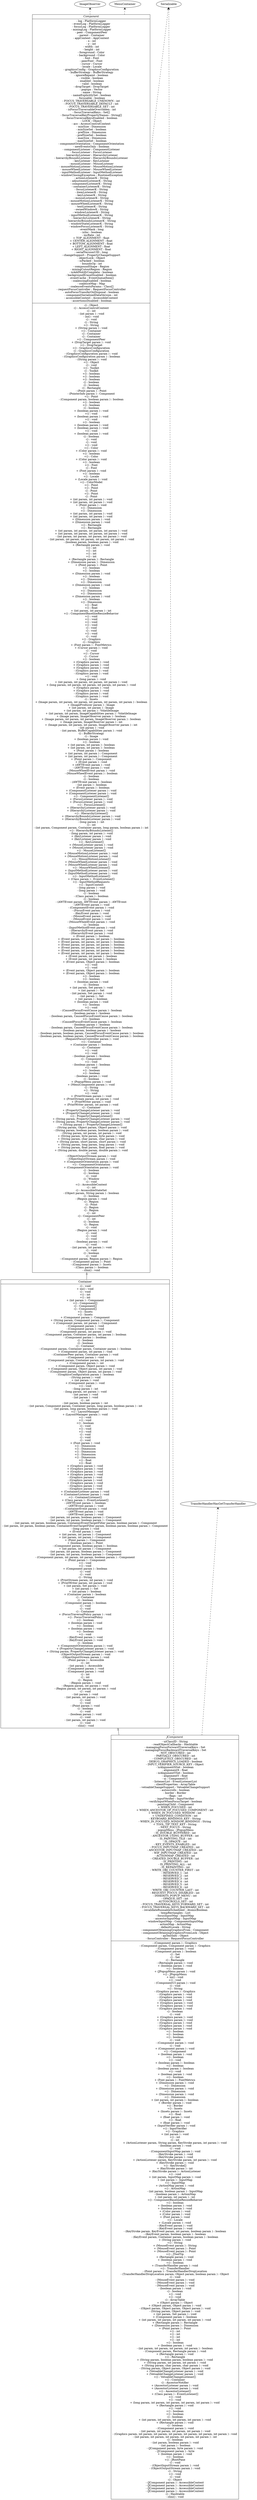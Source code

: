 digraph uml{rankdir=BT;




Component[shape = "record",label=<{ <i>Component</i>|- log : PlatformLogger<br/>- eventLog : PlatformLogger<br/>- focusLog : PlatformLogger<br/>- mixingLog : PlatformLogger<br/>- peer : ComponentPeer<br/>- parent : Container<br/>- appContext : AppContext<br/>- x : int<br/>- y : int<br/>- width : int<br/>- height : int<br/>- foreground : Color<br/>- background : Color<br/>- font : Font<br/>- peerFont : Font<br/>- cursor : Cursor<br/>- locale : Locale<br/>- graphicsConfig : GraphicsConfiguration<br/>- bufferStrategy : BufferStrategy<br/>- ignoreRepaint : boolean<br/>- visible : boolean<br/>- enabled : boolean<br/>- valid : boolean<br/>- dropTarget : DropTarget<br/>- popups : Vector<br/>- name : String<br/>- nameExplicitlySet : boolean<br/>- focusable : boolean<br/>- FOCUS_TRAVERSABLE_UNKNOWN : int<br/>- FOCUS_TRAVERSABLE_DEFAULT : int<br/>- FOCUS_TRAVERSABLE_SET : int<br/>- isFocusTraversableOverridden : int<br/>- focusTraversalKeys : Set[]<br/>- focusTraversalKeyPropertyNames : String[]<br/>- focusTraversalKeysEnabled : boolean<br/>- LOCK : Object<br/>- acc : AccessControlContext<br/>- minSize : Dimension<br/>- minSizeSet : boolean<br/>- prefSize : Dimension<br/>- prefSizeSet : boolean<br/>- maxSize : Dimension<br/>- maxSizeSet : boolean<br/>- componentOrientation : ComponentOrientation<br/>- newEventsOnly : boolean<br/>- componentListener : ComponentListener<br/>- focusListener : FocusListener<br/>- hierarchyListener : HierarchyListener<br/>- hierarchyBoundsListener : HierarchyBoundsListener<br/>- keyListener : KeyListener<br/>- mouseListener : MouseListener<br/>- mouseMotionListener : MouseMotionListener<br/>- mouseWheelListener : MouseWheelListener<br/>- inputMethodListener : InputMethodListener<br/>- windowClosingException : RuntimeException<br/>- actionListenerK : String<br/>- adjustmentListenerK : String<br/>- componentListenerK : String<br/>- containerListenerK : String<br/>- focusListenerK : String<br/>- itemListenerK : String<br/>- keyListenerK : String<br/>- mouseListenerK : String<br/>- mouseMotionListenerK : String<br/>- mouseWheelListenerK : String<br/>- textListenerK : String<br/>- ownedWindowK : String<br/>- windowListenerK : String<br/>- inputMethodListenerK : String<br/>- hierarchyListenerK : String<br/>- hierarchyBoundsListenerK : String<br/>- windowStateListenerK : String<br/>- windowFocusListenerK : String<br/>- eventMask : long<br/>- isInc : boolean<br/>- incRate : int<br/>+ TOP_ALIGNMENT : float<br/>+ CENTER_ALIGNMENT : float<br/>+ BOTTOM_ALIGNMENT : float<br/>+ LEFT_ALIGNMENT : float<br/>+ RIGHT_ALIGNMENT : float<br/>- serialVersionUID : long<br/>- changeSupport : PropertyChangeSupport<br/>- objectLock : Object<br/>- isPacked : boolean<br/>- boundsOp : int<br/>- compoundShape : Region<br/>- mixingCutoutRegion : Region<br/>- isAddNotifyComplete : boolean<br/>- backgroundEraseDisabled : boolean<br/>- eventCache : EventQueueItem[]<br/>- coalescingEnabled : boolean<br/>- coalesceMap : Map<br/>- coalesceEventsParams : Class[]<br/>- requestFocusController : RequestFocusController<br/>- autoFocusTransferOnDisposal : boolean<br/>- componentSerializedDataVersion : int<br/>- accessibleContext : AccessibleContext<br/>- assertionsDisabled : boolean<br/>|-() : Object<br/>-() : AccessControlContext<br/>-() : int<br/>- (int param ) : void<br/>- ini() : void<br/>-() : void<br/>-() : String<br/>+() : String<br/>+ (String param ) : void<br/>+() : Container<br/>-() : Container<br/>-() : Container<br/>+() : ComponentPeer<br/>+ (DropTarget param ) : void<br/>+() : DropTarget<br/>+() : GraphicsConfiguration<br/>-() : GraphicsConfiguration<br/>- (GraphicsConfiguration param ) : void<br/>- (GraphicsConfiguration param ) : boolean<br/>- (String param ) : void<br/>+() : Object<br/>-() : void<br/>+() : Toolkit<br/>-() : Toolkit<br/>+() : boolean<br/>+() : boolean<br/>+() : boolean<br/>-() : boolean<br/>-() : boolean<br/>-() : Rectangle<br/>- (Point param ) : Point<br/>- (PointerInfo param ) : Component<br/>+() : Point<br/>- (Component param, boolean param ) : boolean<br/>+() : boolean<br/>+() : boolean<br/>-() : boolean<br/>+ (boolean param ) : void<br/>+() : void<br/>+ (boolean param ) : void<br/>+() : void<br/>+() : boolean<br/>+ (boolean param ) : void<br/>+ (boolean param ) : void<br/>+() : void<br/>+ (boolean param ) : void<br/>-() : boolean<br/>-() : void<br/>-() : void<br/>+() : void<br/>+() : Color<br/>+ (Color param ) : void<br/>+() : boolean<br/>+() : Color<br/>+ (Color param ) : void<br/>+() : boolean<br/>+() : Font<br/>-() : Font<br/>+ (Font param ) : void<br/>+() : boolean<br/>+() : Locale<br/>+ (Locale param ) : void<br/>+() : ColorModel<br/>+() : Point<br/>+() : Point<br/>-() : Point<br/>+() : Point<br/>-() : Point<br/>+ (int param, int param ) : void<br/>+ (int param, int param ) : void<br/>+ (Point param ) : void<br/>+() : Dimension<br/>+() : Dimension<br/>+ (int param, int param ) : void<br/>+ (int param, int param ) : void<br/>+ (Dimension param ) : void<br/>+ (Dimension param ) : void<br/>+() : Rectangle<br/>+() : Rectangle<br/>+ (int param, int param, int param, int param ) : void<br/>+ (int param, int param, int param, int param ) : void<br/>- (int param, int param, int param, int param ) : void<br/>- (int param, int param, int param, int param, int param ) : void<br/>- (boolean param, boolean param ) : void<br/>+ (Rectangle param ) : void<br/>+() : int<br/>+() : int<br/>+() : int<br/>+() : int<br/>+ (Rectangle param ) : Rectangle<br/>+ (Dimension param ) : Dimension<br/>+ (Point param ) : Point<br/>+() : boolean<br/>+() : boolean<br/>+ (Dimension param ) : void<br/>+() : boolean<br/>+() : Dimension<br/>+() : Dimension<br/>+ (Dimension param ) : void<br/>+() : boolean<br/>+() : Dimension<br/>+() : Dimension<br/>+ (Dimension param ) : void<br/>+() : boolean<br/>+() : Dimension<br/>+() : float<br/>+() : float<br/>+ (int param, int param ) : int<br/>+() : ComponentBaselineResizeBehavior<br/>+() : void<br/>+() : void<br/>+() : void<br/>+() : void<br/>-() : void<br/>-() : void<br/>+() : void<br/>-() : void<br/>+() : Graphics<br/>-() : Graphics<br/>+ (Font param ) : FontMetrics<br/>+ (Cursor param ) : void<br/>-() : void<br/>+() : Cursor<br/>-() : Cursor<br/>+() : boolean<br/>+ (Graphics param ) : void<br/>+ (Graphics param ) : void<br/>+ (Graphics param ) : void<br/>- (Graphics param ) : void<br/>- (Graphics param ) : void<br/>+() : void<br/>+ (long param ) : void<br/>+ (int param, int param, int param, int param ) : void<br/>+ (long param, int param, int param, int param, int param ) : void<br/>+ (Graphics param ) : void<br/>+ (Graphics param ) : void<br/>- (Graphics param ) : void<br/>- (Graphics param ) : void<br/>-() : Insets<br/>+ (Image param, int param, int param, int param, int param, int param ) : boolean<br/>+ (ImageProducer param ) : Image<br/>+ (int param, int param ) : Image<br/>+ (int param, int param ) : VolatileImage<br/>+ (int param, int param, ImageCapabilities param ) : VolatileImage<br/>+ (Image param, ImageObserver param ) : boolean<br/>+ (Image param, int param, int param, ImageObserver param ) : boolean<br/>+ (Image param, ImageObserver param ) : int<br/>+ (Image param, int param, int param, ImageObserver param ) : int<br/>- (int param ) : void<br/>- (int param, BufferCapabilities param ) : void<br/>-() : BufferStrategy<br/>-() : Image<br/>+ (boolean param ) : void<br/>+() : boolean<br/>+ (int param, int param ) : boolean<br/>+ (int param, int param ) : boolean<br/>+ (Point param ) : boolean<br/>+ (int param, int param ) : Component<br/>+ (int param, int param ) : Component<br/>+ (Point param ) : Component<br/>+ (Event param ) : void<br/>+ (AWTEvent param ) : void<br/>- (AWTEvent param ) : void<br/>- (MouseWheelEvent param ) : void<br/>- (MouseWheelEvent param ) : boolean<br/>-() : boolean<br/>-() : boolean<br/>- (AWTEvent param ) : boolean<br/>- (int param ) : boolean<br/>+ (Event param ) : boolean<br/>+ (ComponentListener param ) : void<br/>+ (ComponentListener param ) : void<br/>+() : ComponentListener[]<br/>+ (FocusListener param ) : void<br/>+ (FocusListener param ) : void<br/>+() : FocusListener[]<br/>+ (HierarchyListener param ) : void<br/>+ (HierarchyListener param ) : void<br/>+() : HierarchyListener[]<br/>+ (HierarchyBoundsListener param ) : void<br/>+ (HierarchyBoundsListener param ) : void<br/>- (long param ) : int<br/>-() : int<br/>- (int param, Component param, Container param, long param, boolean param ) : int<br/>+() : HierarchyBoundsListener[]<br/>- (long param, int param ) : void<br/>+ (KeyListener param ) : void<br/>+ (KeyListener param ) : void<br/>+() : KeyListener[]<br/>+ (MouseListener param ) : void<br/>+ (MouseListener param ) : void<br/>+() : MouseListener[]<br/>+ (MouseMotionListener param ) : void<br/>+ (MouseMotionListener param ) : void<br/>+() : MouseMotionListener[]<br/>+ (MouseWheelListener param ) : void<br/>+ (MouseWheelListener param ) : void<br/>+() : MouseWheelListener[]<br/>+ (InputMethodListener param ) : void<br/>+ (InputMethodListener param ) : void<br/>+() : InputMethodListener[]<br/>+ (Class param ) : EventListener[]<br/>+() : InputMethodRequests<br/>+() : InputContext<br/>- (long param ) : void<br/>- (long param ) : void<br/>-() : boolean<br/>- (Class param ) : boolean<br/>-() : boolean<br/>- (AWTEvent param, AWTEvent param ) : AWTEvent<br/>- (AWTEvent param ) : void<br/>- (ComponentEvent param ) : void<br/>- (FocusEvent param ) : void<br/>- (KeyEvent param ) : void<br/>- (MouseEvent param ) : void<br/>- (MouseEvent param ) : void<br/>- (MouseWheelEvent param ) : void<br/>-() : boolean<br/>- (InputMethodEvent param ) : void<br/>- (HierarchyEvent param ) : void<br/>- (HierarchyEvent param ) : void<br/>+ (Event param ) : boolean<br/>+ (Event param, int param, int param ) : boolean<br/>+ (Event param, int param, int param ) : boolean<br/>+ (Event param, int param, int param ) : boolean<br/>+ (Event param, int param, int param ) : boolean<br/>+ (Event param, int param, int param ) : boolean<br/>+ (Event param, int param, int param ) : boolean<br/>+ (Event param, int param ) : boolean<br/>+ (Event param, int param ) : boolean<br/>+ (Event param, Object param ) : boolean<br/>+() : void<br/>+() : void<br/>+ (Event param, Object param ) : boolean<br/>+ (Event param, Object param ) : boolean<br/>+() : boolean<br/>+() : boolean<br/>+ (boolean param ) : void<br/>-() : boolean<br/>+ (int param, Set param ) : void<br/>+ (int param ) : Set<br/>- (int param, Set param ) : void<br/>- (int param ) : Set<br/>+ (int param ) : boolean<br/>+ (boolean param ) : void<br/>+() : boolean<br/>+() : void<br/>- (CausedFocusEventCause param ) : boolean<br/>- (boolean param ) : boolean<br/>- (boolean param, CausedFocusEventCause param ) : boolean<br/>+() : boolean<br/>- (CausedFocusEventCause param ) : boolean<br/>- (boolean param ) : boolean<br/>- (boolean param, CausedFocusEventCause param ) : boolean<br/>- (boolean param, boolean param ) : boolean<br/>- (boolean param, boolean param, CausedFocusEventCause param ) : boolean<br/>- (boolean param, boolean param, CausedFocusEventCause param ) : boolean<br/>- (RequestFocusController param ) : void<br/>+() : Container<br/>+ (Container param ) : boolean<br/>-() : Container<br/>+() : void<br/>+() : void<br/>- (boolean param ) : boolean<br/>-() : Component<br/>+() : void<br/>- (boolean param ) : boolean<br/>+() : void<br/>+() : boolean<br/>+() : boolean<br/>- (boolean param ) : void<br/>-() : boolean<br/>+ (PopupMenu param ) : void<br/>+ (MenuComponent param ) : void<br/>-() : String<br/>+() : String<br/>+() : void<br/>+ (PrintStream param ) : void<br/>+ (PrintStream param, int param ) : void<br/>+ (PrintWriter param ) : void<br/>+ (PrintWriter param, int param ) : void<br/>-() : Container<br/>+ (PropertyChangeListener param ) : void<br/>+ (PropertyChangeListener param ) : void<br/>+() : PropertyChangeListener[]<br/>+ (String param, PropertyChangeListener param ) : void<br/>+ (String param, PropertyChangeListener param ) : void<br/>+ (String param ) : PropertyChangeListener[]<br/>- (String param, Object param, Object param ) : void<br/>- (String param, boolean param, boolean param ) : void<br/>- (String param, int param, int param ) : void<br/>+ (String param, byte param, byte param ) : void<br/>+ (String param, char param, char param ) : void<br/>+ (String param, short param, short param ) : void<br/>+ (String param, long param, long param ) : void<br/>+ (String param, float param, float param ) : void<br/>+ (String param, double param, double param ) : void<br/>-() : void<br/>- (ObjectOutputStream param ) : void<br/>- (ObjectInputStream param ) : void<br/>+ (ComponentOrientation param ) : void<br/>+() : ComponentOrientation<br/>+ (ComponentOrientation param ) : void<br/>-() : boolean<br/>-() : boolean<br/>-() : void<br/>-() : Window<br/>-() : void<br/>+() : AccessibleContext<br/>-() : int<br/>-() : AccessibleStateSet<br/>- (Object param, String param ) : boolean<br/>-() : boolean<br/>- (Region param ) : void<br/>-() : Region<br/>-() : Point<br/>-() : Region<br/>-() : Region<br/>-() : int<br/>-() : ComponentPeer<br/>-() : int<br/>-() : boolean<br/>-() : Region<br/>-() : void<br/>- (Region param ) : void<br/>-() : void<br/>-() : void<br/>-() : void<br/>- (boolean param ) : void<br/>-() : void<br/>- (int param, int param ) : void<br/>-() : void<br/>-() : boolean<br/>-() : void<br/>- (Component param, Region param ) : Region<br/>- (Component param ) : Point<br/>- (Component param ) : Insets<br/>- (Class param ) : boolean<br/>- clini() : void<br/>}>];
Container[shape = "record",label=<{ Container|-() : void<br/>+ ini() : void<br/>-() : void<br/>+() : int<br/>+() : int<br/>+ (int param ) : Component<br/>+() : Component[]<br/>-() : Component[]<br/>-() : Component[]<br/>+() : Insets<br/>+() : Insets<br/>+ (Component param ) : Component<br/>+ (String param, Component param ) : Component<br/>+ (Component param, int param ) : Component<br/>- (Component param ) : void<br/>- (Component param ) : void<br/>- (Component param, int param ) : void<br/>- (Component param, Container param, int param ) : boolean<br/>- (Component param ) : boolean<br/>-() : boolean<br/>-() : boolean<br/>-() : Container<br/>- (Component param, Container param, Container param ) : boolean<br/>+ (Component param, int param ) : void<br/>- (ContainerPeer param, Container param ) : void<br/>- (Component param ) : void<br/>- (Component param, Container param, int param ) : void<br/>+ (Component param ) : int<br/>+ (Component param, Object param ) : void<br/>+ (Component param, Object param, int param ) : void<br/>- (Component param, Object param, int param ) : void<br/>- (GraphicsConfiguration param ) : boolean<br/>- (String param ) : void<br/>+ (int param ) : void<br/>+ (Component param ) : void<br/>+() : void<br/>- (long param ) : int<br/>- (long param, int param ) : void<br/>- (int param ) : void<br/>- (int param ) : void<br/>-() : int<br/>- (int param, boolean param ) : int<br/>- (int param, Component param, Container param, long param, boolean param ) : int<br/>- (int param, long param, boolean param ) : void<br/>+() : LayoutManager<br/>+ (LayoutManager param ) : void<br/>+() : void<br/>+() : void<br/>+() : boolean<br/>-() : void<br/>+() : void<br/>+() : void<br/>-() : void<br/>-() : void<br/>-() : void<br/>+ (Font param ) : void<br/>+() : Dimension<br/>+() : Dimension<br/>+() : Dimension<br/>+() : Dimension<br/>+() : Dimension<br/>+() : float<br/>+() : float<br/>+ (Graphics param ) : void<br/>+ (Graphics param ) : void<br/>+ (Graphics param ) : void<br/>+ (Graphics param ) : void<br/>- (Graphics param ) : void<br/>- (Graphics param ) : void<br/>+ (Graphics param ) : void<br/>- (Graphics param ) : void<br/>- (Graphics param ) : void<br/>+ (ContainerListener param ) : void<br/>+ (ContainerListener param ) : void<br/>+() : ContainerListener[]<br/>+ (Class param ) : EventListener[]<br/>- (AWTEvent param ) : boolean<br/>- (AWTEvent param ) : void<br/>- (ContainerEvent param ) : void<br/>- (AWTEvent param ) : void<br/>- (AWTEvent param ) : void<br/>- (int param, int param, boolean param ) : Component<br/>- (int param, int param, boolean param ) : Component<br/>- (int param, int param, boolean param, ContainerEventTargetFilter param, boolean param ) : Component<br/>- (int param, int param, boolean param, ContainerEventTargetFilter param, boolean param, boolean param ) : Component<br/>- (long param ) : void<br/>+ (Event param ) : void<br/>+ (int param, int param ) : Component<br/>+ (int param, int param ) : Component<br/>+ (Point param ) : Component<br/>+ (boolean param ) : Point<br/>- (Component param, boolean param ) : boolean<br/>+ (int param, int param ) : Component<br/>- (int param, int param, boolean param ) : Component<br/>- (int param, int param, boolean param ) : Component<br/>- (Component param, int param, int param, boolean param ) : Component<br/>+ (Point param ) : Component<br/>+() : void<br/>+() : void<br/>+ (Component param ) : boolean<br/>-() : void<br/>-() : void<br/>-() : String<br/>+ (PrintStream param, int param ) : void<br/>+ (PrintWriter param, int param ) : void<br/>+ (int param, Set param ) : void<br/>+ (int param ) : Set<br/>+ (int param ) : boolean<br/>+ (Container param ) : boolean<br/>-() : Container<br/>-() : boolean<br/>- (Component param ) : boolean<br/>-() : void<br/>-() : void<br/>-() : Container<br/>+ (FocusTraversalPolicy param ) : void<br/>+() : FocusTraversalPolicy<br/>+() : boolean<br/>+ (boolean param ) : void<br/>+() : boolean<br/>+ (boolean param ) : void<br/>+() : boolean<br/>+() : void<br/>- (KeyEvent param ) : void<br/>- (KeyEvent param ) : void<br/>-() : boolean<br/>+ (ComponentOrientation param ) : void<br/>+ (PropertyChangeListener param ) : void<br/>+ (String param, PropertyChangeListener param ) : void<br/>- (ObjectOutputStream param ) : void<br/>- (ObjectInputStream param ) : void<br/>- (Point param ) : Accessible<br/>-() : int<br/>- (int param ) : Accessible<br/>- (Component param ) : void<br/>- (Component param ) : void<br/>-() : int<br/>-() : int<br/>-() : Region<br/>- (Region param ) : void<br/>- (Region param, int param ) : void<br/>- (Region param, int param, int param ) : void<br/>-() : void<br/>- (int param ) : void<br/>- (int param, int param ) : void<br/>-() : void<br/>-() : void<br/>- (Point param ) : void<br/>-() : boolean<br/>-() : void<br/>- (boolean param ) : void<br/>-() : void<br/>- (int param, int param ) : void<br/>-() : void<br/>- clini() : void<br/>}>];


JComponent[shape = "record",label=<{ <i>JComponent</i>|- uiClassID : String<br/>- readObjectCallbacks : Hashtable<br/>- managingFocusForwardTraversalKeys : Set<br/>- managingFocusBackwardTraversalKeys : Set<br/>- NOT_OBSCURED : int<br/>- PARTIALLY_OBSCURED : int<br/>- COMPLETELY_OBSCURED : int<br/>- DEBUG_GRAPHICS_LOADED : boolean<br/>- INPUT_VERIFIER_SOURCE_KEY : Object<br/>- isAlignmentXSet : boolean<br/>- alignmentX : float<br/>- isAlignmentYSet : boolean<br/>- alignmentY : float<br/>- ui : ComponentUI<br/>- listenerList : EventListenerList<br/>- clientProperties : ArrayTable<br/>- vetoableChangeSupport : VetoableChangeSupport<br/>- autoscrolls : boolean<br/>- border : Border<br/>- flags : int<br/>- inputVerifier : InputVerifier<br/>- verifyInputWhenFocusTarget : boolean<br/>- paintingChild : Component<br/>+ WHEN_FOCUSED : int<br/>+ WHEN_ANCESTOR_OF_FOCUSED_COMPONENT : int<br/>+ WHEN_IN_FOCUSED_WINDOW : int<br/>+ UNDEFINED_CONDITION : int<br/>- KEYBOARD_BINDINGS_KEY : String<br/>- WHEN_IN_FOCUSED_WINDOW_BINDINGS : String<br/>+ TOOL_TIP_TEXT_KEY : String<br/>- NEXT_FOCUS : String<br/>- popupMenu : JPopupMenu<br/>- IS_DOUBLE_BUFFERED : int<br/>- ANCESTOR_USING_BUFFER : int<br/>- IS_PAINTING_TILE : int<br/>- IS_OPAQUE : int<br/>- KEY_EVENTS_ENABLED : int<br/>- FOCUS_INPUTMAP_CREATED : int<br/>- ANCESTOR_INPUTMAP_CREATED : int<br/>- WIF_INPUTMAP_CREATED : int<br/>- ACTIONMAP_CREATED : int<br/>- CREATED_DOUBLE_BUFFER : int<br/>- IS_PRINTING : int<br/>- IS_PRINTING_ALL : int<br/>- IS_REPAINTING : int<br/>- WRITE_OBJ_COUNTER_FIRST : int<br/>- RESERVED_1 : int<br/>- RESERVED_2 : int<br/>- RESERVED_3 : int<br/>- RESERVED_4 : int<br/>- RESERVED_5 : int<br/>- RESERVED_6 : int<br/>- WRITE_OBJ_COUNTER_LAST : int<br/>- REQUEST_FOCUS_DISABLED : int<br/>- INHERITS_POPUP_MENU : int<br/>- OPAQUE_SET : int<br/>- AUTOSCROLLS_SET : int<br/>- FOCUS_TRAVERSAL_KEYS_FORWARD_SET : int<br/>- FOCUS_TRAVERSAL_KEYS_BACKWARD_SET : int<br/>- revalidateRunnableScheduled : AtomicBoolean<br/>- tempRectangles : List<br/>- focusInputMap : InputMap<br/>- ancestorInputMap : InputMap<br/>- windowInputMap : ComponentInputMap<br/>- actionMap : ActionMap<br/>- defaultLocale : String<br/>- componentObtainingGraphicsFrom : Component<br/>- componentObtainingGraphicsFromLock : Object<br/>- aaTextInfo : Object<br/>- focusController : RequestFocusController<br/>|- (Component param ) : Graphics<br/>- (Component param, Component param ) : Graphics<br/>- (Component param ) : void<br/>- (Component param ) : boolean<br/>-() : Set<br/>-() : Set<br/>-() : Rectangle<br/>- (Rectangle param ) : void<br/>+ (boolean param ) : void<br/>+() : boolean<br/>+ (JPopupMenu param ) : void<br/>+() : JPopupMenu<br/>+ ini() : void<br/>+() : void<br/>- (ComponentUI param ) : void<br/>-() : void<br/>+() : String<br/>- (Graphics param ) : Graphics<br/>- (Graphics param ) : void<br/>- (Graphics param ) : void<br/>- (Graphics param ) : void<br/>+ (Graphics param ) : void<br/>+ (Graphics param ) : void<br/>- (Graphics param ) : void<br/>-() : boolean<br/>-() : void<br/>+ (Graphics param ) : void<br/>+ (Graphics param ) : void<br/>- (Graphics param ) : void<br/>- (Graphics param ) : void<br/>- (Graphics param ) : void<br/>+() : boolean<br/>+() : boolean<br/>+() : boolean<br/>-() : void<br/>- (Component param ) : void<br/>-() : void<br/>+ (Component param ) : void<br/>+() : Component<br/>+ (boolean param ) : void<br/>+() : boolean<br/>+() : void<br/>+ (boolean param ) : boolean<br/>+() : boolean<br/>- (boolean param ) : boolean<br/>+() : void<br/>+ (boolean param ) : void<br/>+() : boolean<br/>+ (Font param ) : FontMetrics<br/>+ (Dimension param ) : void<br/>+() : Dimension<br/>+ (Dimension param ) : void<br/>+() : Dimension<br/>+ (Dimension param ) : void<br/>+() : Dimension<br/>+ (int param, int param ) : boolean<br/>+ (Border param ) : void<br/>+() : Border<br/>+() : Insets<br/>+ (Insets param ) : Insets<br/>+() : float<br/>+ (float param ) : void<br/>+() : float<br/>+ (float param ) : void<br/>+ (InputVerifier param ) : void<br/>+() : InputVerifier<br/>+() : Graphics<br/>+ (int param ) : void<br/>+() : int<br/>-() : int<br/>+ (ActionListener param, String param, KeyStroke param, int param ) : void<br/>- (boolean param ) : void<br/>-() : void<br/>- (ComponentInputMap param ) : void<br/>- (KeyStroke param ) : void<br/>- (KeyStroke param ) : void<br/>+ (ActionListener param, KeyStroke param, int param ) : void<br/>+ (KeyStroke param ) : void<br/>+() : KeyStroke[]<br/>+ (KeyStroke param ) : int<br/>+ (KeyStroke param ) : ActionListener<br/>+() : void<br/>+ (int param, InputMap param ) : void<br/>+ (int param ) : InputMap<br/>+() : InputMap<br/>+ (ActionMap param ) : void<br/>+() : ActionMap<br/>- (int param, boolean param ) : InputMap<br/>- (boolean param ) : ActionMap<br/>+ (int param, int param ) : int<br/>+() : ComponentBaselineResizeBehavior<br/>+() : boolean<br/>+ (boolean param ) : void<br/>+ (boolean param ) : void<br/>+ (Color param ) : void<br/>+ (Color param ) : void<br/>+ (Font param ) : void<br/>+() : Locale<br/>+ (Locale param ) : void<br/>- (KeyEvent param ) : void<br/>- (KeyEvent param ) : void<br/>- (KeyStroke param, KeyEvent param, int param, boolean param ) : boolean<br/>- (KeyEvent param, boolean param ) : boolean<br/>- (KeyEvent param, Container param, boolean param ) : boolean<br/>+ (String param ) : void<br/>+() : String<br/>+ (MouseEvent param ) : String<br/>+ (MouseEvent param ) : Point<br/>+ (MouseEvent param ) : Point<br/>+() : JToolTip<br/>+ (Rectangle param ) : void<br/>+ (boolean param ) : void<br/>+() : boolean<br/>+ (TransferHandler param ) : void<br/>+() : TransferHandler<br/>- (Point param ) : TransferHandlerDropLocation<br/>- (TransferHandlerDropLocation param, Object param, boolean param ) : Object<br/>-() : void<br/>- (MouseEvent param ) : void<br/>- (MouseEvent param ) : void<br/>- (MouseEvent param ) : void<br/>- (boolean param ) : void<br/>-() : boolean<br/>+() : void<br/>+() : void<br/>-() : ArrayTable<br/>+ (Object param ) : Object<br/>+ (Object param, Object param ) : void<br/>- (Object param, Object param, Object param ) : void<br/>- (String param, Object param ) : void<br/>+ (int param, Set param ) : void<br/>+ (Component param ) : boolean<br/>+ (int param, int param, int param, int param ) : void<br/>+ (Rectangle param ) : Rectangle<br/>+ (Dimension param ) : Dimension<br/>+ (Point param ) : Point<br/>+() : int<br/>+() : int<br/>+() : int<br/>+() : int<br/>+() : boolean<br/>+ (boolean param ) : void<br/>- (int param, int param, int param, int param ) : boolean<br/>- (Component param, Rectangle param ) : void<br/>+ (Rectangle param ) : void<br/>+() : Rectangle<br/>+ (String param, boolean param, boolean param ) : void<br/>+ (String param, int param, int param ) : void<br/>+ (String param, char param, char param ) : void<br/>- (String param, Object param, Object param ) : void<br/>+ (VetoableChangeListener param ) : void<br/>+ (VetoableChangeListener param ) : void<br/>+() : VetoableChangeListener[]<br/>+() : Container<br/>-() : AncestorNotifier<br/>+ (AncestorListener param ) : void<br/>+ (AncestorListener param ) : void<br/>+() : AncestorListener[]<br/>+ (Class param ) : EventListener[]<br/>+() : void<br/>+() : void<br/>+ (long param, int param, int param, int param, int param ) : void<br/>+ (Rectangle param ) : void<br/>+() : void<br/>+() : boolean<br/>+() : boolean<br/>-() : boolean<br/>+ (int param, int param, int param, int param ) : void<br/>+ (Rectangle param ) : void<br/>-() : boolean<br/>- (Component param ) : void<br/>- (int param, int param, int param, int param ) : void<br/>- (Graphics param, int param, int param, int param, int param, int param, int param ) : void<br/>- (int param, int param, int param, int param, int param ) : int<br/>-() : boolean<br/>- (int param, boolean param ) : void<br/>- (int param ) : boolean<br/>- (JComponent param, byte param ) : void<br/>- (JComponent param ) : byte<br/>+ (boolean param ) : void<br/>+() : boolean<br/>+() : JRootPane<br/>-() : void<br/>- (ObjectInputStream param ) : void<br/>- (ObjectOutputStream param ) : void<br/>-() : String<br/>+() : void<br/>-() : void<br/>-() : Object<br/>- (JComponent param ) : AccessibleContext<br/>- (JComponent param ) : AccessibleContext<br/>- (JComponent param ) : AccessibleContext<br/>- (JComponent param ) : AccessibleContext<br/>-() : Hashtable<br/>- clini() : void<br/>}>];
JComponent->Container [arrowhead="onormal"];
Container->Component [arrowhead="onormal"];
Component->ImageObserver [arrowhead="vee",style="dashed"];
Component->MenuContainer [arrowhead="vee",style="dashed"];
Component->Serializable [arrowhead="vee",style="dashed"];


JComponent->Serializable [arrowhead="vee",style="dashed"];
JComponent->TransferHandlerHasGetTransferHandler [arrowhead="vee",style="dashed"];

}